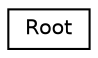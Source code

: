 digraph "Graphical Class Hierarchy"
{
  edge [fontname="Helvetica",fontsize="10",labelfontname="Helvetica",labelfontsize="10"];
  node [fontname="Helvetica",fontsize="10",shape=record];
  rankdir="LR";
  Node0 [label="Root",height=0.2,width=0.4,color="black", fillcolor="white", style="filled",URL="$class_zest_1_1_common_1_1_root.html"];
}
